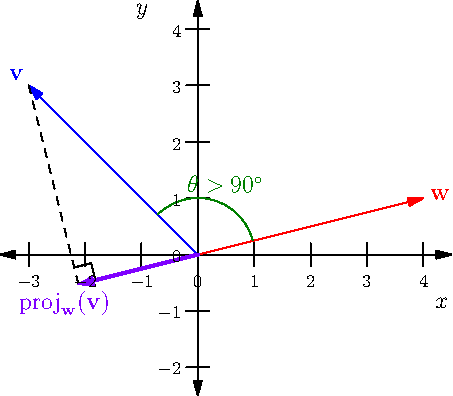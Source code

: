 size(8cm);
import geometry;
pair foot(pair P, pair A, pair B) { return foot(triangle(A,B,P).VC); }
usepackage("amsmath");

import graph;
xaxis("$x$", -3.5, 4.5, Ticks(Label(fontsize(9pt)), Step=1, begin=true, end=true), Arrows);
yaxis("$y$", -2.5, 4.5, Ticks(Label(fontsize(9pt)), Step=1, begin=true, end=true), Arrows);

pair v = (-3,3);
pair w = (4,1);
pair O = (0,0);

draw(O--v, blue, EndArrow);
draw(O--w, red, EndArrow);
label("$\mathbf{w}$", w, dir(w), red);
label("$\mathbf{v}$", v, dir(v), blue);
pair P = foot(v,O,w);
draw(v--P, dashed);
markangle("$\theta > 90^{\circ}$", w, O, v, deepgreen);
markrightangle(v, P, O, black);
transform t = shift((0,0));
draw(t*(O--P), purple+1.5, EndMargin);
draw(t*(O--P), purple, EndArrow);
label("$\operatorname{proj}_{\mathbf{w}}(\mathbf{v})$", t*P, dir(255), purple);
